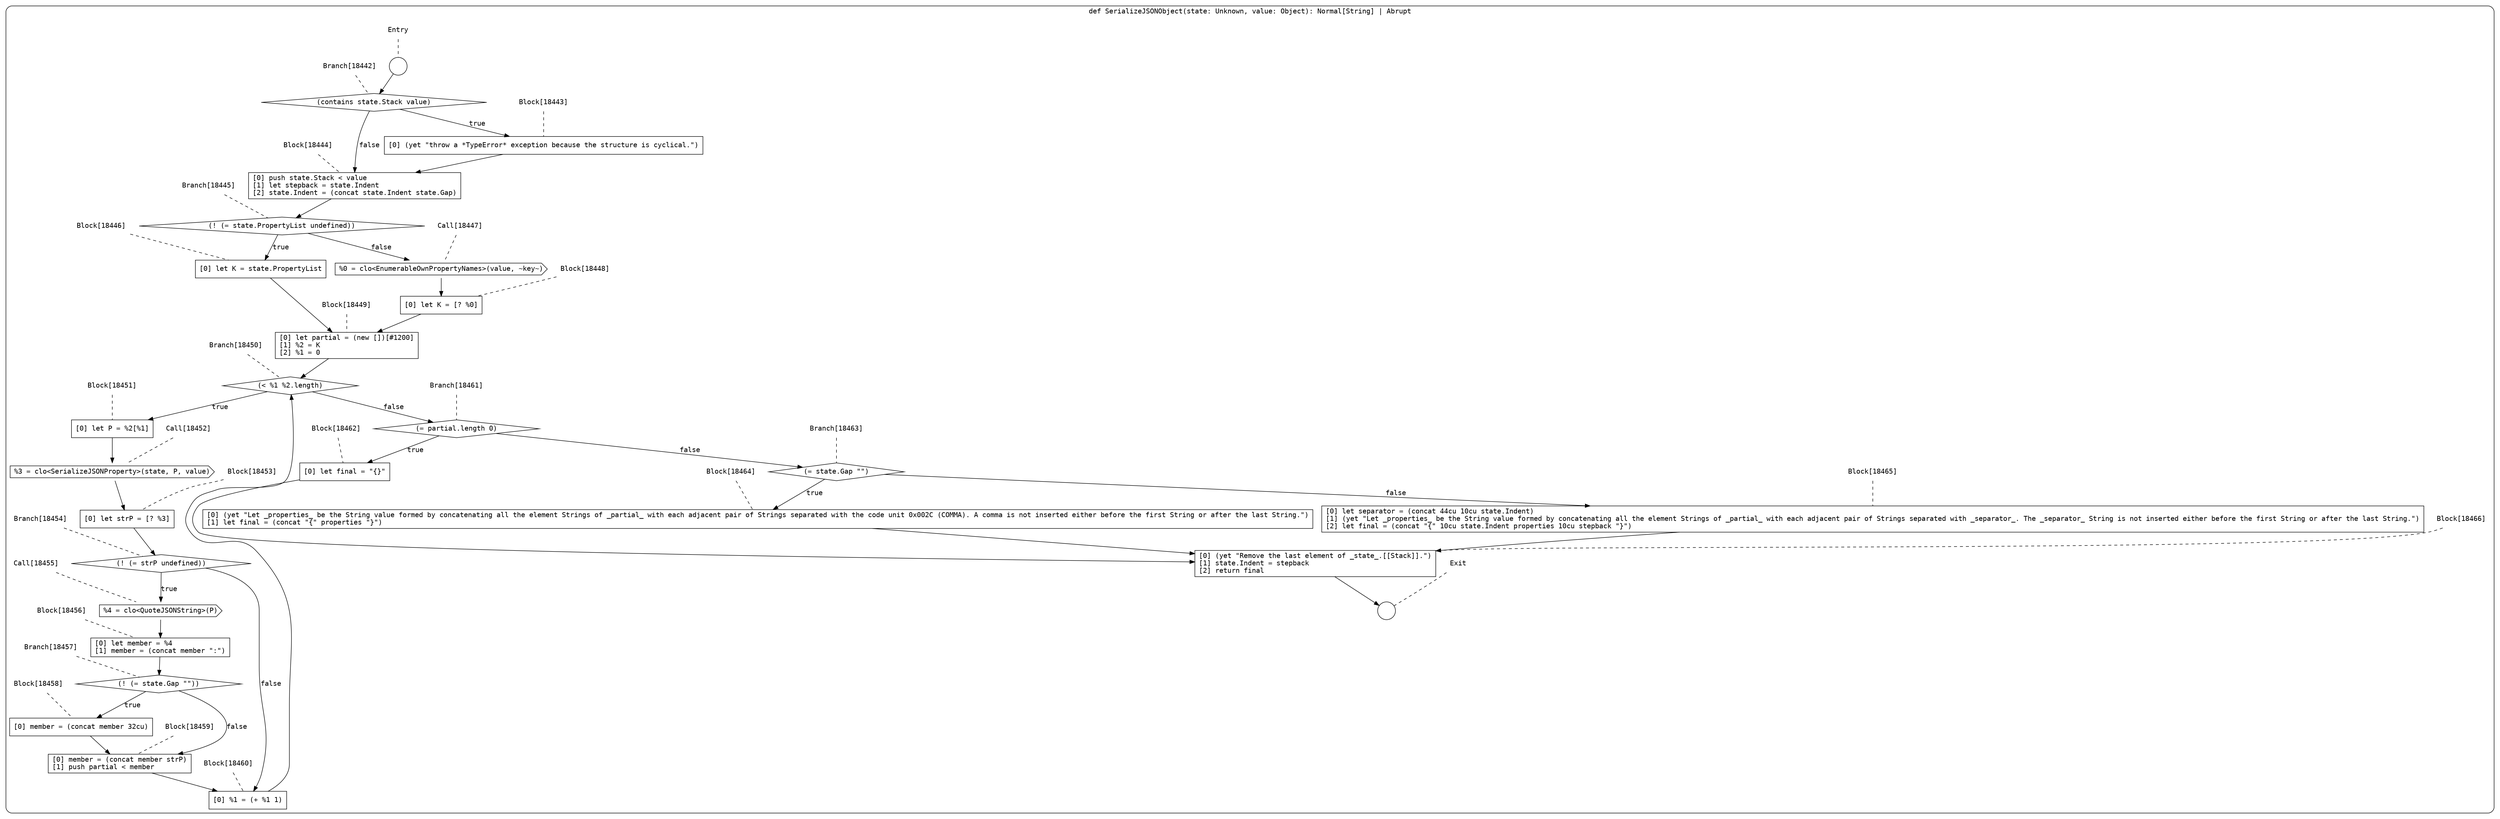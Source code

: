 digraph {
  graph [fontname = "Consolas"]
  node [fontname = "Consolas"]
  edge [fontname = "Consolas"]
  subgraph cluster2551 {
    label = "def SerializeJSONObject(state: Unknown, value: Object): Normal[String] | Abrupt"
    style = rounded
    cluster2551_entry_name [shape=none, label=<<font color="black">Entry</font>>]
    cluster2551_entry_name -> cluster2551_entry [arrowhead=none, color="black", style=dashed]
    cluster2551_entry [shape=circle label=" " color="black" fillcolor="white" style=filled]
    cluster2551_entry -> node18442 [color="black"]
    cluster2551_exit_name [shape=none, label=<<font color="black">Exit</font>>]
    cluster2551_exit_name -> cluster2551_exit [arrowhead=none, color="black", style=dashed]
    cluster2551_exit [shape=circle label=" " color="black" fillcolor="white" style=filled]
    node18442_name [shape=none, label=<<font color="black">Branch[18442]</font>>]
    node18442_name -> node18442 [arrowhead=none, color="black", style=dashed]
    node18442 [shape=diamond, label=<<font color="black">(contains state.Stack value)</font>> color="black" fillcolor="white", style=filled]
    node18442 -> node18443 [label=<<font color="black">true</font>> color="black"]
    node18442 -> node18444 [label=<<font color="black">false</font>> color="black"]
    node18443_name [shape=none, label=<<font color="black">Block[18443]</font>>]
    node18443_name -> node18443 [arrowhead=none, color="black", style=dashed]
    node18443 [shape=box, label=<<font color="black">[0] (yet &quot;throw a *TypeError* exception because the structure is cyclical.&quot;)<BR ALIGN="LEFT"/></font>> color="black" fillcolor="white", style=filled]
    node18443 -> node18444 [color="black"]
    node18444_name [shape=none, label=<<font color="black">Block[18444]</font>>]
    node18444_name -> node18444 [arrowhead=none, color="black", style=dashed]
    node18444 [shape=box, label=<<font color="black">[0] push state.Stack &lt; value<BR ALIGN="LEFT"/>[1] let stepback = state.Indent<BR ALIGN="LEFT"/>[2] state.Indent = (concat state.Indent state.Gap)<BR ALIGN="LEFT"/></font>> color="black" fillcolor="white", style=filled]
    node18444 -> node18445 [color="black"]
    node18445_name [shape=none, label=<<font color="black">Branch[18445]</font>>]
    node18445_name -> node18445 [arrowhead=none, color="black", style=dashed]
    node18445 [shape=diamond, label=<<font color="black">(! (= state.PropertyList undefined))</font>> color="black" fillcolor="white", style=filled]
    node18445 -> node18446 [label=<<font color="black">true</font>> color="black"]
    node18445 -> node18447 [label=<<font color="black">false</font>> color="black"]
    node18446_name [shape=none, label=<<font color="black">Block[18446]</font>>]
    node18446_name -> node18446 [arrowhead=none, color="black", style=dashed]
    node18446 [shape=box, label=<<font color="black">[0] let K = state.PropertyList<BR ALIGN="LEFT"/></font>> color="black" fillcolor="white", style=filled]
    node18446 -> node18449 [color="black"]
    node18447_name [shape=none, label=<<font color="black">Call[18447]</font>>]
    node18447_name -> node18447 [arrowhead=none, color="black", style=dashed]
    node18447 [shape=cds, label=<<font color="black">%0 = clo&lt;EnumerableOwnPropertyNames&gt;(value, ~key~)</font>> color="black" fillcolor="white", style=filled]
    node18447 -> node18448 [color="black"]
    node18449_name [shape=none, label=<<font color="black">Block[18449]</font>>]
    node18449_name -> node18449 [arrowhead=none, color="black", style=dashed]
    node18449 [shape=box, label=<<font color="black">[0] let partial = (new [])[#1200]<BR ALIGN="LEFT"/>[1] %2 = K<BR ALIGN="LEFT"/>[2] %1 = 0<BR ALIGN="LEFT"/></font>> color="black" fillcolor="white", style=filled]
    node18449 -> node18450 [color="black"]
    node18448_name [shape=none, label=<<font color="black">Block[18448]</font>>]
    node18448_name -> node18448 [arrowhead=none, color="black", style=dashed]
    node18448 [shape=box, label=<<font color="black">[0] let K = [? %0]<BR ALIGN="LEFT"/></font>> color="black" fillcolor="white", style=filled]
    node18448 -> node18449 [color="black"]
    node18450_name [shape=none, label=<<font color="black">Branch[18450]</font>>]
    node18450_name -> node18450 [arrowhead=none, color="black", style=dashed]
    node18450 [shape=diamond, label=<<font color="black">(&lt; %1 %2.length)</font>> color="black" fillcolor="white", style=filled]
    node18450 -> node18451 [label=<<font color="black">true</font>> color="black"]
    node18450 -> node18461 [label=<<font color="black">false</font>> color="black"]
    node18451_name [shape=none, label=<<font color="black">Block[18451]</font>>]
    node18451_name -> node18451 [arrowhead=none, color="black", style=dashed]
    node18451 [shape=box, label=<<font color="black">[0] let P = %2[%1]<BR ALIGN="LEFT"/></font>> color="black" fillcolor="white", style=filled]
    node18451 -> node18452 [color="black"]
    node18461_name [shape=none, label=<<font color="black">Branch[18461]</font>>]
    node18461_name -> node18461 [arrowhead=none, color="black", style=dashed]
    node18461 [shape=diamond, label=<<font color="black">(= partial.length 0)</font>> color="black" fillcolor="white", style=filled]
    node18461 -> node18462 [label=<<font color="black">true</font>> color="black"]
    node18461 -> node18463 [label=<<font color="black">false</font>> color="black"]
    node18452_name [shape=none, label=<<font color="black">Call[18452]</font>>]
    node18452_name -> node18452 [arrowhead=none, color="black", style=dashed]
    node18452 [shape=cds, label=<<font color="black">%3 = clo&lt;SerializeJSONProperty&gt;(state, P, value)</font>> color="black" fillcolor="white", style=filled]
    node18452 -> node18453 [color="black"]
    node18462_name [shape=none, label=<<font color="black">Block[18462]</font>>]
    node18462_name -> node18462 [arrowhead=none, color="black", style=dashed]
    node18462 [shape=box, label=<<font color="black">[0] let final = &quot;{}&quot;<BR ALIGN="LEFT"/></font>> color="black" fillcolor="white", style=filled]
    node18462 -> node18466 [color="black"]
    node18463_name [shape=none, label=<<font color="black">Branch[18463]</font>>]
    node18463_name -> node18463 [arrowhead=none, color="black", style=dashed]
    node18463 [shape=diamond, label=<<font color="black">(= state.Gap &quot;&quot;)</font>> color="black" fillcolor="white", style=filled]
    node18463 -> node18464 [label=<<font color="black">true</font>> color="black"]
    node18463 -> node18465 [label=<<font color="black">false</font>> color="black"]
    node18453_name [shape=none, label=<<font color="black">Block[18453]</font>>]
    node18453_name -> node18453 [arrowhead=none, color="black", style=dashed]
    node18453 [shape=box, label=<<font color="black">[0] let strP = [? %3]<BR ALIGN="LEFT"/></font>> color="black" fillcolor="white", style=filled]
    node18453 -> node18454 [color="black"]
    node18466_name [shape=none, label=<<font color="black">Block[18466]</font>>]
    node18466_name -> node18466 [arrowhead=none, color="black", style=dashed]
    node18466 [shape=box, label=<<font color="black">[0] (yet &quot;Remove the last element of _state_.[[Stack]].&quot;)<BR ALIGN="LEFT"/>[1] state.Indent = stepback<BR ALIGN="LEFT"/>[2] return final<BR ALIGN="LEFT"/></font>> color="black" fillcolor="white", style=filled]
    node18466 -> cluster2551_exit [color="black"]
    node18464_name [shape=none, label=<<font color="black">Block[18464]</font>>]
    node18464_name -> node18464 [arrowhead=none, color="black", style=dashed]
    node18464 [shape=box, label=<<font color="black">[0] (yet &quot;Let _properties_ be the String value formed by concatenating all the element Strings of _partial_ with each adjacent pair of Strings separated with the code unit 0x002C (COMMA). A comma is not inserted either before the first String or after the last String.&quot;)<BR ALIGN="LEFT"/>[1] let final = (concat &quot;{&quot; properties &quot;}&quot;)<BR ALIGN="LEFT"/></font>> color="black" fillcolor="white", style=filled]
    node18464 -> node18466 [color="black"]
    node18465_name [shape=none, label=<<font color="black">Block[18465]</font>>]
    node18465_name -> node18465 [arrowhead=none, color="black", style=dashed]
    node18465 [shape=box, label=<<font color="black">[0] let separator = (concat 44cu 10cu state.Indent)<BR ALIGN="LEFT"/>[1] (yet &quot;Let _properties_ be the String value formed by concatenating all the element Strings of _partial_ with each adjacent pair of Strings separated with _separator_. The _separator_ String is not inserted either before the first String or after the last String.&quot;)<BR ALIGN="LEFT"/>[2] let final = (concat &quot;{&quot; 10cu state.Indent properties 10cu stepback &quot;}&quot;)<BR ALIGN="LEFT"/></font>> color="black" fillcolor="white", style=filled]
    node18465 -> node18466 [color="black"]
    node18454_name [shape=none, label=<<font color="black">Branch[18454]</font>>]
    node18454_name -> node18454 [arrowhead=none, color="black", style=dashed]
    node18454 [shape=diamond, label=<<font color="black">(! (= strP undefined))</font>> color="black" fillcolor="white", style=filled]
    node18454 -> node18455 [label=<<font color="black">true</font>> color="black"]
    node18454 -> node18460 [label=<<font color="black">false</font>> color="black"]
    node18455_name [shape=none, label=<<font color="black">Call[18455]</font>>]
    node18455_name -> node18455 [arrowhead=none, color="black", style=dashed]
    node18455 [shape=cds, label=<<font color="black">%4 = clo&lt;QuoteJSONString&gt;(P)</font>> color="black" fillcolor="white", style=filled]
    node18455 -> node18456 [color="black"]
    node18460_name [shape=none, label=<<font color="black">Block[18460]</font>>]
    node18460_name -> node18460 [arrowhead=none, color="black", style=dashed]
    node18460 [shape=box, label=<<font color="black">[0] %1 = (+ %1 1)<BR ALIGN="LEFT"/></font>> color="black" fillcolor="white", style=filled]
    node18460 -> node18450 [color="black"]
    node18456_name [shape=none, label=<<font color="black">Block[18456]</font>>]
    node18456_name -> node18456 [arrowhead=none, color="black", style=dashed]
    node18456 [shape=box, label=<<font color="black">[0] let member = %4<BR ALIGN="LEFT"/>[1] member = (concat member &quot;:&quot;)<BR ALIGN="LEFT"/></font>> color="black" fillcolor="white", style=filled]
    node18456 -> node18457 [color="black"]
    node18457_name [shape=none, label=<<font color="black">Branch[18457]</font>>]
    node18457_name -> node18457 [arrowhead=none, color="black", style=dashed]
    node18457 [shape=diamond, label=<<font color="black">(! (= state.Gap &quot;&quot;))</font>> color="black" fillcolor="white", style=filled]
    node18457 -> node18458 [label=<<font color="black">true</font>> color="black"]
    node18457 -> node18459 [label=<<font color="black">false</font>> color="black"]
    node18458_name [shape=none, label=<<font color="black">Block[18458]</font>>]
    node18458_name -> node18458 [arrowhead=none, color="black", style=dashed]
    node18458 [shape=box, label=<<font color="black">[0] member = (concat member 32cu)<BR ALIGN="LEFT"/></font>> color="black" fillcolor="white", style=filled]
    node18458 -> node18459 [color="black"]
    node18459_name [shape=none, label=<<font color="black">Block[18459]</font>>]
    node18459_name -> node18459 [arrowhead=none, color="black", style=dashed]
    node18459 [shape=box, label=<<font color="black">[0] member = (concat member strP)<BR ALIGN="LEFT"/>[1] push partial &lt; member<BR ALIGN="LEFT"/></font>> color="black" fillcolor="white", style=filled]
    node18459 -> node18460 [color="black"]
  }
}